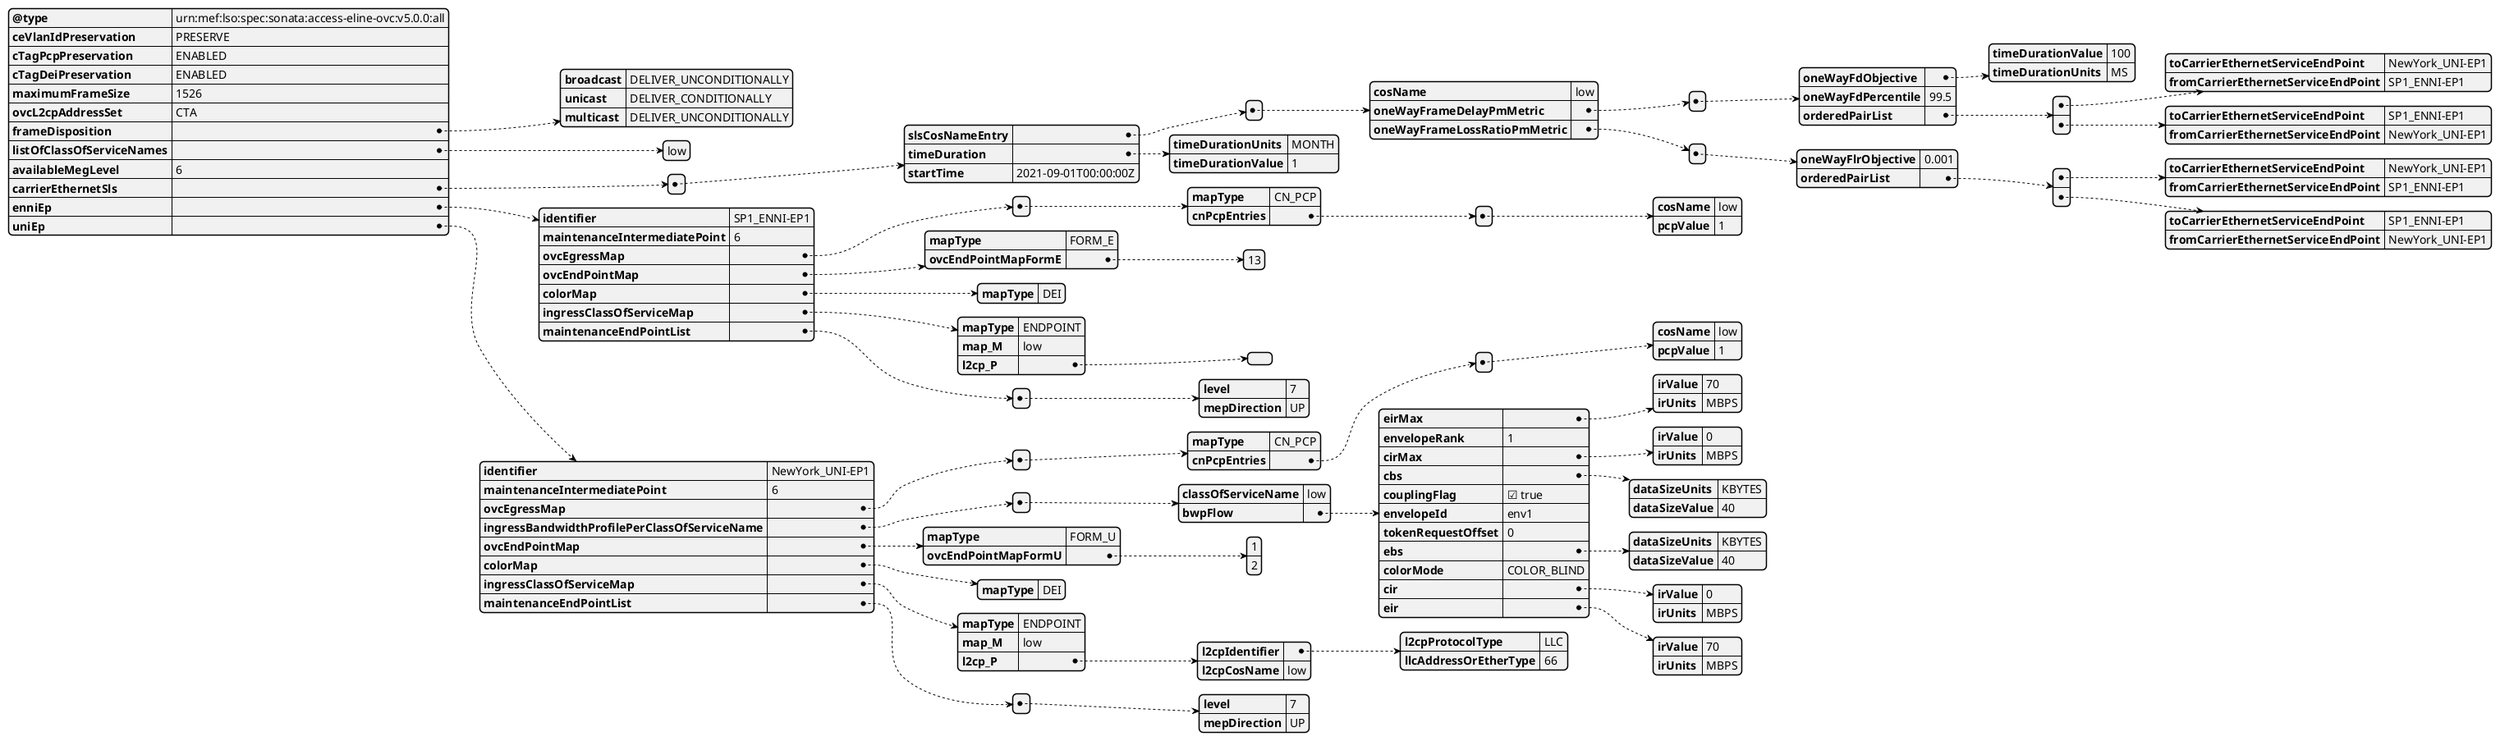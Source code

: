 @startjson
{
  "@type": "urn:mef:lso:spec:sonata:access-eline-ovc:v5.0.0:all",
  "ceVlanIdPreservation": "PRESERVE",
  "cTagPcpPreservation": "ENABLED",
  "cTagDeiPreservation": "ENABLED",
  "maximumFrameSize": 1526,
  "ovcL2cpAddressSet": "CTA",
  "frameDisposition": {
    "broadcast": "DELIVER_UNCONDITIONALLY",
    "unicast": "DELIVER_CONDITIONALLY",
    "multicast": "DELIVER_UNCONDITIONALLY"
  },
  "listOfClassOfServiceNames": ["low"],
  "availableMegLevel": "6",
  "carrierEthernetSls": [
    {
      "slsCosNameEntry": [
        {
          "cosName": "low",
          "oneWayFrameDelayPmMetric": [
            {
              "oneWayFdObjective": {
                "timeDurationValue": 100,
                "timeDurationUnits": "MS"
              },
              "oneWayFdPercentile": 99.5,
              "orderedPairList": [
                {
                  "toCarrierEthernetServiceEndPoint": "NewYork_UNI-EP1",
                  "fromCarrierEthernetServiceEndPoint": "SP1_ENNI-EP1"
                },
                {
                  "toCarrierEthernetServiceEndPoint": "SP1_ENNI-EP1",
                  "fromCarrierEthernetServiceEndPoint": "NewYork_UNI-EP1"
                }
              ]
            }
          ],
          "oneWayFrameLossRatioPmMetric": [
            {
              "oneWayFlrObjective": 0.001,
              "orderedPairList": [
                {
                  "toCarrierEthernetServiceEndPoint": "NewYork_UNI-EP1",
                  "fromCarrierEthernetServiceEndPoint": "SP1_ENNI-EP1"
                },
                {
                  "toCarrierEthernetServiceEndPoint": "SP1_ENNI-EP1",
                  "fromCarrierEthernetServiceEndPoint": "NewYork_UNI-EP1"
                }
              ]
            }
          ]
        }
      ],
      "timeDuration": {
        "timeDurationUnits": "MONTH",
        "timeDurationValue": 1
      },
      "startTime": "2021-09-01T00:00:00Z"
    }
  ],
  "enniEp": {
    "identifier": "SP1_ENNI-EP1",
    "maintenanceIntermediatePoint": "6",
    "ovcEgressMap": [
      {
        "mapType": "CN_PCP",
        "cnPcpEntries": [
          {
            "cosName": "low",
            "pcpValue": "1"
          }
        ]
      }
    ],
    "ovcEndPointMap": {
      "mapType": "FORM_E",
      "ovcEndPointMapFormE": [13]
    },
    "colorMap": {
      "mapType": "DEI"
    },
    "ingressClassOfServiceMap": {
      "mapType": "ENDPOINT",
      "map_M": "low",
      "l2cp_P": {}
    },
    "maintenanceEndPointList": [
      {
        "level": 7,
        "mepDirection": "UP"
      }
    ]
  },
  "uniEp": {
    "identifier": "NewYork_UNI-EP1",
    "maintenanceIntermediatePoint": "6",
    "ovcEgressMap": [
      {
        "mapType": "CN_PCP",
        "cnPcpEntries": [
          {
            "cosName": "low",
            "pcpValue": "1"
          }
        ]
      }
    ],
    "ingressBandwidthProfilePerClassOfServiceName": [
      {
        "classOfServiceName": "low",
        "bwpFlow": {
          "eirMax": {
            "irValue": 70,
            "irUnits": "MBPS"
          },
          "envelopeRank": 1,
          "cirMax": {
            "irValue": 0,
            "irUnits": "MBPS"
          },
          "cbs": {
            "dataSizeUnits": "KBYTES",
            "dataSizeValue": 40
          },
          "couplingFlag": true,
          "envelopeId": "env1",
          "tokenRequestOffset": 0,
          "ebs": {
            "dataSizeUnits": "KBYTES",
            "dataSizeValue": 40
          },
          "colorMode": "COLOR_BLIND",
          "cir": {
            "irValue": 0,
            "irUnits": "MBPS"
          },
          "eir": {
            "irValue": 70,
            "irUnits": "MBPS"
          }
        }
      }
    ],
    "ovcEndPointMap": {
      "mapType": "FORM_U",
      "ovcEndPointMapFormU": [1, 2]
    },
    "colorMap": {
      "mapType": "DEI"
    },
    "ingressClassOfServiceMap": {
      "mapType": "ENDPOINT",
      "map_M": "low",
      "l2cp_P": {
        "l2cpIdentifier": {
          "l2cpProtocolType": "LLC",
          "llcAddressOrEtherType": "66"
        },
        "l2cpCosName": "low"
        }
    },
    "maintenanceEndPointList": [
      {
        "level": 7,
        "mepDirection": "UP"
      }
    ]
  }
}
@endjson
